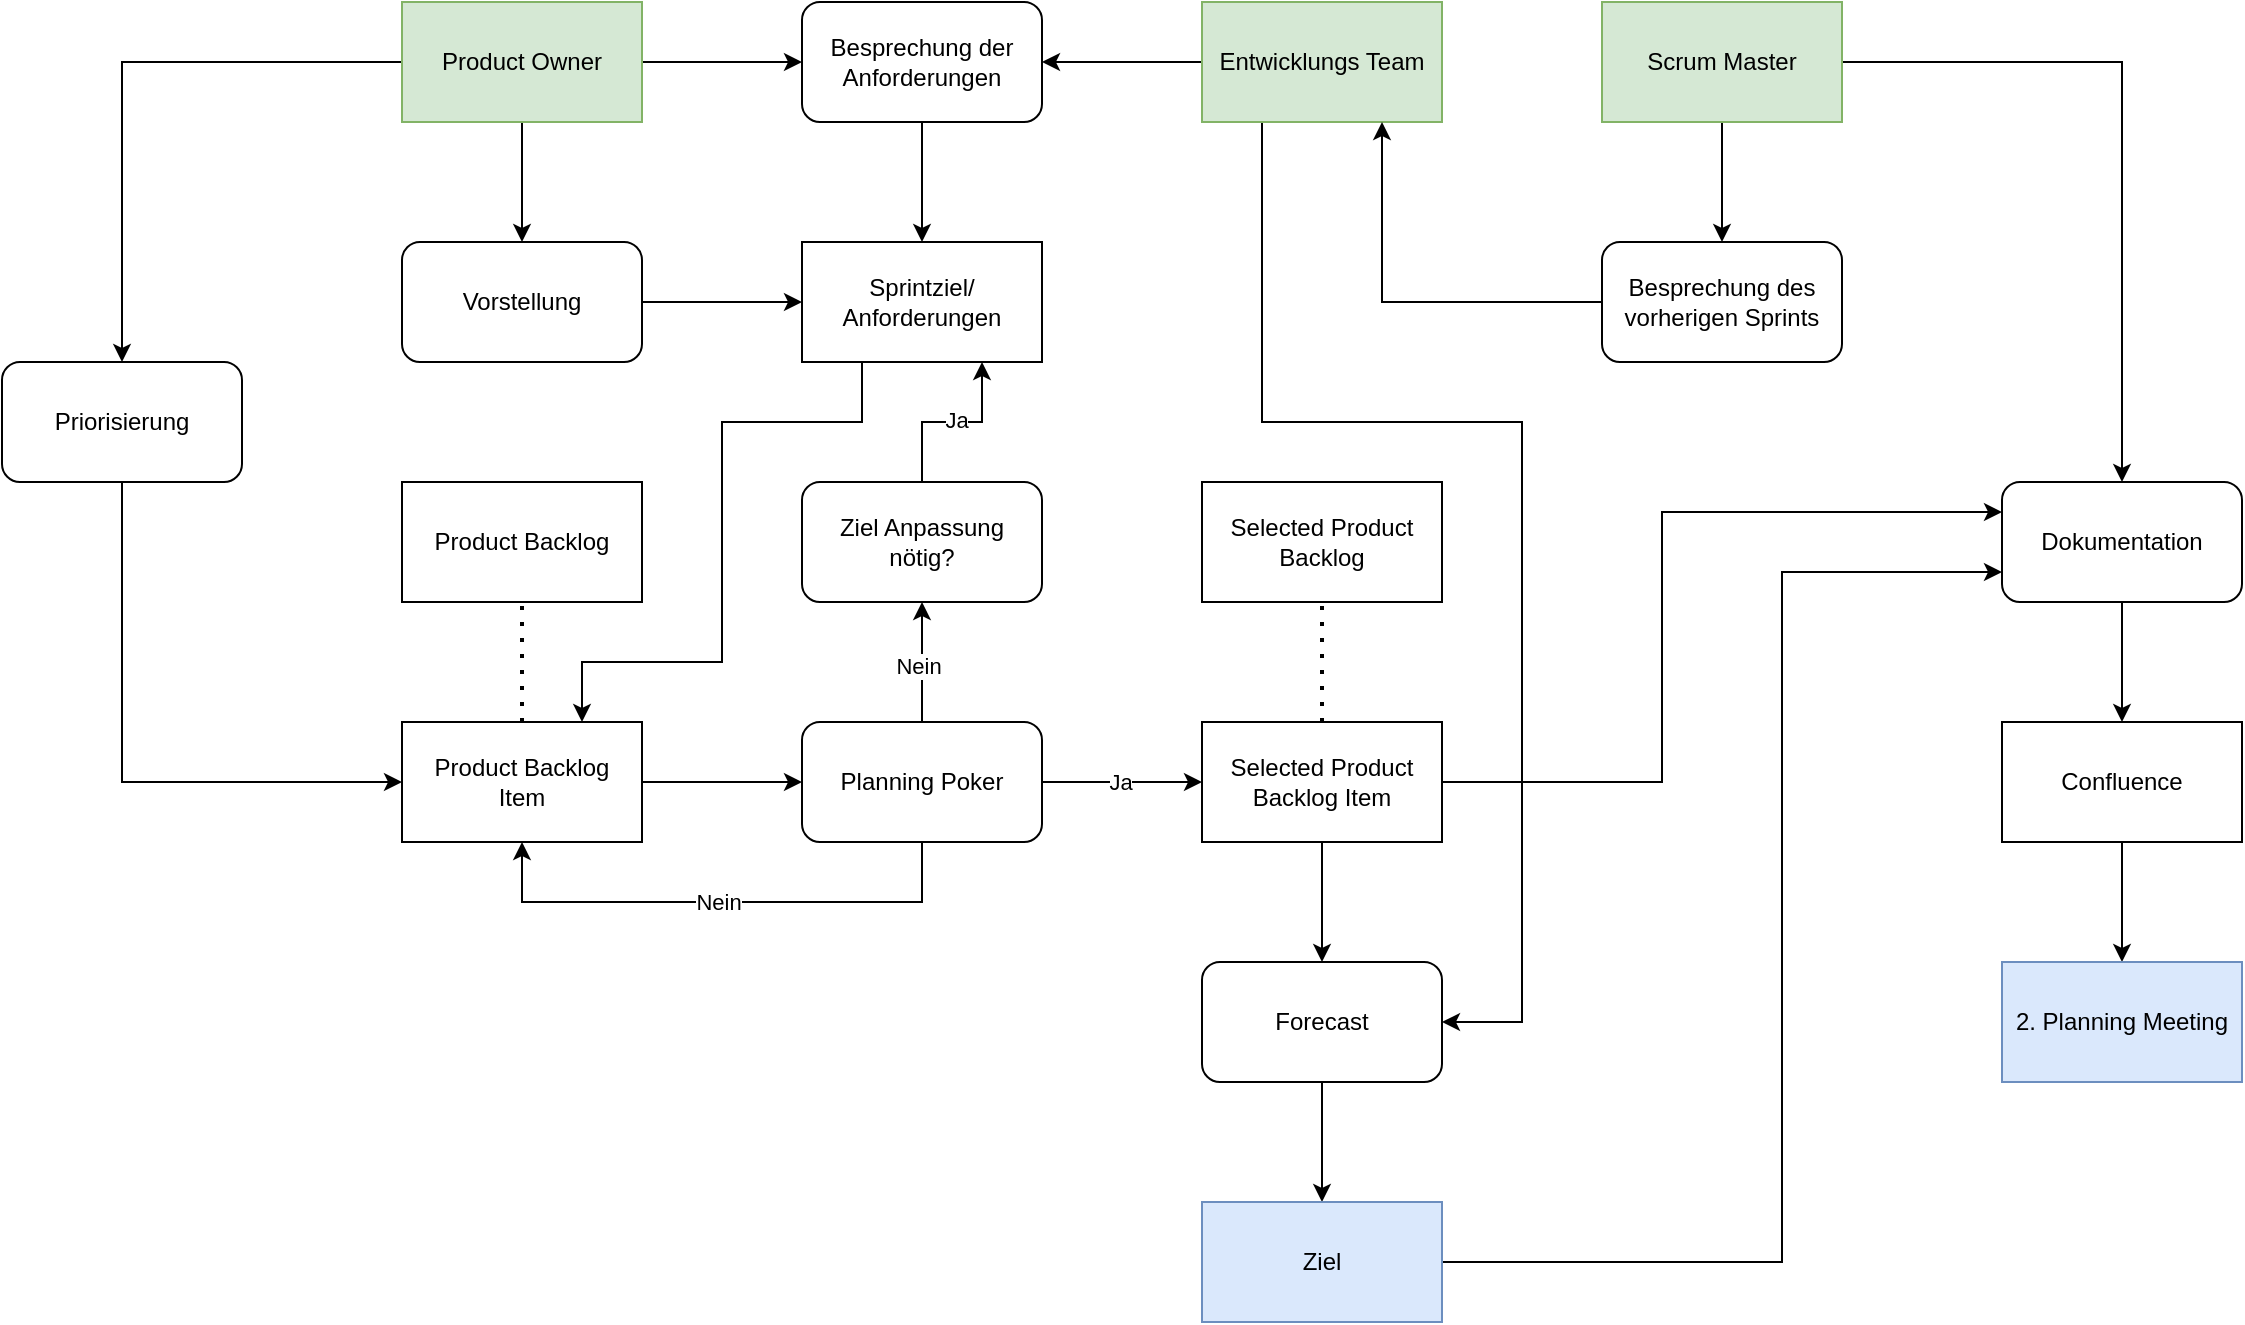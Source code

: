 <mxfile version="22.0.8" type="github">
  <diagram id="C5RBs43oDa-KdzZeNtuy" name="Page-1">
    <mxGraphModel dx="2647" dy="1373" grid="1" gridSize="10" guides="1" tooltips="1" connect="1" arrows="1" fold="1" page="1" pageScale="1" pageWidth="827" pageHeight="1169" math="0" shadow="0">
      <root>
        <mxCell id="WIyWlLk6GJQsqaUBKTNV-0" />
        <mxCell id="WIyWlLk6GJQsqaUBKTNV-1" parent="WIyWlLk6GJQsqaUBKTNV-0" />
        <mxCell id="LqseYLnrZS91-2_6GQep-4" style="edgeStyle=orthogonalEdgeStyle;rounded=0;orthogonalLoop=1;jettySize=auto;html=1;exitX=0.5;exitY=1;exitDx=0;exitDy=0;entryX=0.5;entryY=0;entryDx=0;entryDy=0;" edge="1" parent="WIyWlLk6GJQsqaUBKTNV-1" source="LqseYLnrZS91-2_6GQep-0" target="LqseYLnrZS91-2_6GQep-1">
          <mxGeometry relative="1" as="geometry">
            <mxPoint x="260" y="170" as="targetPoint" />
          </mxGeometry>
        </mxCell>
        <mxCell id="LqseYLnrZS91-2_6GQep-8" style="edgeStyle=orthogonalEdgeStyle;rounded=0;orthogonalLoop=1;jettySize=auto;html=1;exitX=1;exitY=0.5;exitDx=0;exitDy=0;entryX=0;entryY=0.5;entryDx=0;entryDy=0;" edge="1" parent="WIyWlLk6GJQsqaUBKTNV-1" source="LqseYLnrZS91-2_6GQep-0" target="LqseYLnrZS91-2_6GQep-7">
          <mxGeometry relative="1" as="geometry" />
        </mxCell>
        <mxCell id="LqseYLnrZS91-2_6GQep-24" style="edgeStyle=orthogonalEdgeStyle;rounded=0;orthogonalLoop=1;jettySize=auto;html=1;exitX=0;exitY=0.5;exitDx=0;exitDy=0;entryX=0.5;entryY=0;entryDx=0;entryDy=0;" edge="1" parent="WIyWlLk6GJQsqaUBKTNV-1" source="LqseYLnrZS91-2_6GQep-0" target="LqseYLnrZS91-2_6GQep-23">
          <mxGeometry relative="1" as="geometry" />
        </mxCell>
        <mxCell id="LqseYLnrZS91-2_6GQep-0" value="Product Owner" style="rounded=0;whiteSpace=wrap;html=1;fillColor=#d5e8d4;strokeColor=#82b366;" vertex="1" parent="WIyWlLk6GJQsqaUBKTNV-1">
          <mxGeometry x="200" y="80" width="120" height="60" as="geometry" />
        </mxCell>
        <mxCell id="LqseYLnrZS91-2_6GQep-6" style="edgeStyle=orthogonalEdgeStyle;rounded=0;orthogonalLoop=1;jettySize=auto;html=1;exitX=1;exitY=0.5;exitDx=0;exitDy=0;entryX=0;entryY=0.5;entryDx=0;entryDy=0;" edge="1" parent="WIyWlLk6GJQsqaUBKTNV-1" source="LqseYLnrZS91-2_6GQep-1" target="LqseYLnrZS91-2_6GQep-2">
          <mxGeometry relative="1" as="geometry" />
        </mxCell>
        <mxCell id="LqseYLnrZS91-2_6GQep-1" value="Vorstellung" style="rounded=1;whiteSpace=wrap;html=1;" vertex="1" parent="WIyWlLk6GJQsqaUBKTNV-1">
          <mxGeometry x="200" y="200" width="120" height="60" as="geometry" />
        </mxCell>
        <mxCell id="LqseYLnrZS91-2_6GQep-51" style="edgeStyle=orthogonalEdgeStyle;rounded=0;orthogonalLoop=1;jettySize=auto;html=1;exitX=0.25;exitY=1;exitDx=0;exitDy=0;entryX=0.75;entryY=0;entryDx=0;entryDy=0;" edge="1" parent="WIyWlLk6GJQsqaUBKTNV-1" source="LqseYLnrZS91-2_6GQep-2" target="LqseYLnrZS91-2_6GQep-20">
          <mxGeometry relative="1" as="geometry">
            <Array as="points">
              <mxPoint x="430" y="290" />
              <mxPoint x="360" y="290" />
              <mxPoint x="360" y="410" />
              <mxPoint x="290" y="410" />
            </Array>
          </mxGeometry>
        </mxCell>
        <mxCell id="LqseYLnrZS91-2_6GQep-2" value="Sprintziel/&lt;br&gt;Anforderungen" style="rounded=0;whiteSpace=wrap;html=1;" vertex="1" parent="WIyWlLk6GJQsqaUBKTNV-1">
          <mxGeometry x="400" y="200" width="120" height="60" as="geometry" />
        </mxCell>
        <mxCell id="LqseYLnrZS91-2_6GQep-9" style="edgeStyle=orthogonalEdgeStyle;rounded=0;orthogonalLoop=1;jettySize=auto;html=1;exitX=0;exitY=0.5;exitDx=0;exitDy=0;entryX=1;entryY=0.5;entryDx=0;entryDy=0;" edge="1" parent="WIyWlLk6GJQsqaUBKTNV-1" source="LqseYLnrZS91-2_6GQep-3" target="LqseYLnrZS91-2_6GQep-7">
          <mxGeometry relative="1" as="geometry" />
        </mxCell>
        <mxCell id="LqseYLnrZS91-2_6GQep-63" style="edgeStyle=orthogonalEdgeStyle;rounded=0;orthogonalLoop=1;jettySize=auto;html=1;exitX=0.25;exitY=1;exitDx=0;exitDy=0;entryX=1;entryY=0.5;entryDx=0;entryDy=0;" edge="1" parent="WIyWlLk6GJQsqaUBKTNV-1" source="LqseYLnrZS91-2_6GQep-3" target="LqseYLnrZS91-2_6GQep-36">
          <mxGeometry relative="1" as="geometry">
            <mxPoint x="780" y="600" as="targetPoint" />
            <Array as="points">
              <mxPoint x="630" y="290" />
              <mxPoint x="760" y="290" />
              <mxPoint x="760" y="590" />
            </Array>
          </mxGeometry>
        </mxCell>
        <mxCell id="LqseYLnrZS91-2_6GQep-3" value="Entwicklungs Team" style="rounded=0;whiteSpace=wrap;html=1;fillColor=#d5e8d4;strokeColor=#82b366;" vertex="1" parent="WIyWlLk6GJQsqaUBKTNV-1">
          <mxGeometry x="600" y="80" width="120" height="60" as="geometry" />
        </mxCell>
        <mxCell id="LqseYLnrZS91-2_6GQep-10" style="edgeStyle=orthogonalEdgeStyle;rounded=0;orthogonalLoop=1;jettySize=auto;html=1;exitX=0.5;exitY=1;exitDx=0;exitDy=0;entryX=0.5;entryY=0;entryDx=0;entryDy=0;" edge="1" parent="WIyWlLk6GJQsqaUBKTNV-1" source="LqseYLnrZS91-2_6GQep-7" target="LqseYLnrZS91-2_6GQep-2">
          <mxGeometry relative="1" as="geometry" />
        </mxCell>
        <mxCell id="LqseYLnrZS91-2_6GQep-7" value="Besprechung der&lt;br&gt;Anforderungen" style="rounded=1;whiteSpace=wrap;html=1;" vertex="1" parent="WIyWlLk6GJQsqaUBKTNV-1">
          <mxGeometry x="400" y="80" width="120" height="60" as="geometry" />
        </mxCell>
        <mxCell id="LqseYLnrZS91-2_6GQep-13" value="Product Backlog" style="rounded=0;whiteSpace=wrap;html=1;" vertex="1" parent="WIyWlLk6GJQsqaUBKTNV-1">
          <mxGeometry x="200" y="320" width="120" height="60" as="geometry" />
        </mxCell>
        <mxCell id="LqseYLnrZS91-2_6GQep-27" style="edgeStyle=orthogonalEdgeStyle;rounded=0;orthogonalLoop=1;jettySize=auto;html=1;exitX=1;exitY=0.5;exitDx=0;exitDy=0;entryX=0;entryY=0.5;entryDx=0;entryDy=0;" edge="1" parent="WIyWlLk6GJQsqaUBKTNV-1" source="LqseYLnrZS91-2_6GQep-20" target="LqseYLnrZS91-2_6GQep-26">
          <mxGeometry relative="1" as="geometry" />
        </mxCell>
        <mxCell id="LqseYLnrZS91-2_6GQep-20" value="Product Backlog&lt;br&gt;Item" style="rounded=0;whiteSpace=wrap;html=1;" vertex="1" parent="WIyWlLk6GJQsqaUBKTNV-1">
          <mxGeometry x="200" y="440" width="120" height="60" as="geometry" />
        </mxCell>
        <mxCell id="LqseYLnrZS91-2_6GQep-22" value="" style="endArrow=none;dashed=1;html=1;dashPattern=1 3;strokeWidth=2;rounded=0;exitX=0.5;exitY=0;exitDx=0;exitDy=0;entryX=0.5;entryY=1;entryDx=0;entryDy=0;" edge="1" parent="WIyWlLk6GJQsqaUBKTNV-1" source="LqseYLnrZS91-2_6GQep-20" target="LqseYLnrZS91-2_6GQep-13">
          <mxGeometry width="50" height="50" relative="1" as="geometry">
            <mxPoint x="440" y="400" as="sourcePoint" />
            <mxPoint x="460" y="380" as="targetPoint" />
          </mxGeometry>
        </mxCell>
        <mxCell id="LqseYLnrZS91-2_6GQep-25" style="edgeStyle=orthogonalEdgeStyle;rounded=0;orthogonalLoop=1;jettySize=auto;html=1;exitX=0.5;exitY=1;exitDx=0;exitDy=0;entryX=0;entryY=0.5;entryDx=0;entryDy=0;" edge="1" parent="WIyWlLk6GJQsqaUBKTNV-1" source="LqseYLnrZS91-2_6GQep-23" target="LqseYLnrZS91-2_6GQep-20">
          <mxGeometry relative="1" as="geometry" />
        </mxCell>
        <mxCell id="LqseYLnrZS91-2_6GQep-23" value="Priorisierung" style="rounded=1;whiteSpace=wrap;html=1;" vertex="1" parent="WIyWlLk6GJQsqaUBKTNV-1">
          <mxGeometry y="260" width="120" height="60" as="geometry" />
        </mxCell>
        <mxCell id="LqseYLnrZS91-2_6GQep-28" style="edgeStyle=orthogonalEdgeStyle;rounded=0;orthogonalLoop=1;jettySize=auto;html=1;exitX=0.5;exitY=1;exitDx=0;exitDy=0;entryX=0.5;entryY=1;entryDx=0;entryDy=0;" edge="1" parent="WIyWlLk6GJQsqaUBKTNV-1" source="LqseYLnrZS91-2_6GQep-26" target="LqseYLnrZS91-2_6GQep-20">
          <mxGeometry relative="1" as="geometry">
            <Array as="points">
              <mxPoint x="460" y="530" />
              <mxPoint x="260" y="530" />
            </Array>
          </mxGeometry>
        </mxCell>
        <mxCell id="LqseYLnrZS91-2_6GQep-29" value="Nein" style="edgeLabel;html=1;align=center;verticalAlign=middle;resizable=0;points=[];" vertex="1" connectable="0" parent="LqseYLnrZS91-2_6GQep-28">
          <mxGeometry x="0.017" relative="1" as="geometry">
            <mxPoint as="offset" />
          </mxGeometry>
        </mxCell>
        <mxCell id="LqseYLnrZS91-2_6GQep-31" style="edgeStyle=orthogonalEdgeStyle;rounded=0;orthogonalLoop=1;jettySize=auto;html=1;exitX=1;exitY=0.5;exitDx=0;exitDy=0;entryX=0;entryY=0.5;entryDx=0;entryDy=0;" edge="1" parent="WIyWlLk6GJQsqaUBKTNV-1" source="LqseYLnrZS91-2_6GQep-26" target="LqseYLnrZS91-2_6GQep-30">
          <mxGeometry relative="1" as="geometry" />
        </mxCell>
        <mxCell id="LqseYLnrZS91-2_6GQep-32" value="Ja" style="edgeLabel;html=1;align=center;verticalAlign=middle;resizable=0;points=[];" vertex="1" connectable="0" parent="LqseYLnrZS91-2_6GQep-31">
          <mxGeometry x="-0.023" relative="1" as="geometry">
            <mxPoint as="offset" />
          </mxGeometry>
        </mxCell>
        <mxCell id="LqseYLnrZS91-2_6GQep-53" style="edgeStyle=orthogonalEdgeStyle;rounded=0;orthogonalLoop=1;jettySize=auto;html=1;exitX=0.5;exitY=0;exitDx=0;exitDy=0;entryX=0.5;entryY=1;entryDx=0;entryDy=0;" edge="1" parent="WIyWlLk6GJQsqaUBKTNV-1" source="LqseYLnrZS91-2_6GQep-26" target="LqseYLnrZS91-2_6GQep-52">
          <mxGeometry relative="1" as="geometry" />
        </mxCell>
        <mxCell id="LqseYLnrZS91-2_6GQep-54" value="Nein" style="edgeLabel;html=1;align=center;verticalAlign=middle;resizable=0;points=[];" vertex="1" connectable="0" parent="LqseYLnrZS91-2_6GQep-53">
          <mxGeometry x="-0.072" y="2" relative="1" as="geometry">
            <mxPoint as="offset" />
          </mxGeometry>
        </mxCell>
        <mxCell id="LqseYLnrZS91-2_6GQep-26" value="Planning Poker" style="rounded=1;whiteSpace=wrap;html=1;" vertex="1" parent="WIyWlLk6GJQsqaUBKTNV-1">
          <mxGeometry x="400" y="440" width="120" height="60" as="geometry" />
        </mxCell>
        <mxCell id="LqseYLnrZS91-2_6GQep-62" style="edgeStyle=orthogonalEdgeStyle;rounded=0;orthogonalLoop=1;jettySize=auto;html=1;exitX=0.5;exitY=1;exitDx=0;exitDy=0;entryX=0.5;entryY=0;entryDx=0;entryDy=0;" edge="1" parent="WIyWlLk6GJQsqaUBKTNV-1" source="LqseYLnrZS91-2_6GQep-30" target="LqseYLnrZS91-2_6GQep-36">
          <mxGeometry relative="1" as="geometry" />
        </mxCell>
        <mxCell id="LqseYLnrZS91-2_6GQep-68" style="edgeStyle=orthogonalEdgeStyle;rounded=0;orthogonalLoop=1;jettySize=auto;html=1;exitX=1;exitY=0.5;exitDx=0;exitDy=0;entryX=0;entryY=0.25;entryDx=0;entryDy=0;" edge="1" parent="WIyWlLk6GJQsqaUBKTNV-1" source="LqseYLnrZS91-2_6GQep-30" target="LqseYLnrZS91-2_6GQep-65">
          <mxGeometry relative="1" as="geometry">
            <Array as="points">
              <mxPoint x="830" y="470" />
              <mxPoint x="830" y="335" />
            </Array>
          </mxGeometry>
        </mxCell>
        <mxCell id="LqseYLnrZS91-2_6GQep-30" value="Selected Product Backlog Item" style="rounded=0;whiteSpace=wrap;html=1;" vertex="1" parent="WIyWlLk6GJQsqaUBKTNV-1">
          <mxGeometry x="600" y="440" width="120" height="60" as="geometry" />
        </mxCell>
        <mxCell id="LqseYLnrZS91-2_6GQep-33" value="Selected Product Backlog" style="rounded=0;whiteSpace=wrap;html=1;" vertex="1" parent="WIyWlLk6GJQsqaUBKTNV-1">
          <mxGeometry x="600" y="320" width="120" height="60" as="geometry" />
        </mxCell>
        <mxCell id="LqseYLnrZS91-2_6GQep-34" value="" style="endArrow=none;dashed=1;html=1;dashPattern=1 3;strokeWidth=2;rounded=0;entryX=0.5;entryY=1;entryDx=0;entryDy=0;exitX=0.5;exitY=0;exitDx=0;exitDy=0;" edge="1" parent="WIyWlLk6GJQsqaUBKTNV-1" source="LqseYLnrZS91-2_6GQep-30" target="LqseYLnrZS91-2_6GQep-33">
          <mxGeometry width="50" height="50" relative="1" as="geometry">
            <mxPoint x="530" y="400" as="sourcePoint" />
            <mxPoint x="580" y="350" as="targetPoint" />
          </mxGeometry>
        </mxCell>
        <mxCell id="LqseYLnrZS91-2_6GQep-43" style="edgeStyle=orthogonalEdgeStyle;rounded=0;orthogonalLoop=1;jettySize=auto;html=1;exitX=0.5;exitY=1;exitDx=0;exitDy=0;entryX=0.5;entryY=0;entryDx=0;entryDy=0;" edge="1" parent="WIyWlLk6GJQsqaUBKTNV-1" source="LqseYLnrZS91-2_6GQep-36" target="LqseYLnrZS91-2_6GQep-42">
          <mxGeometry relative="1" as="geometry" />
        </mxCell>
        <mxCell id="LqseYLnrZS91-2_6GQep-36" value="Forecast" style="rounded=1;whiteSpace=wrap;html=1;" vertex="1" parent="WIyWlLk6GJQsqaUBKTNV-1">
          <mxGeometry x="600" y="560" width="120" height="60" as="geometry" />
        </mxCell>
        <mxCell id="LqseYLnrZS91-2_6GQep-69" style="edgeStyle=orthogonalEdgeStyle;rounded=0;orthogonalLoop=1;jettySize=auto;html=1;exitX=1;exitY=0.5;exitDx=0;exitDy=0;entryX=0;entryY=0.75;entryDx=0;entryDy=0;" edge="1" parent="WIyWlLk6GJQsqaUBKTNV-1" source="LqseYLnrZS91-2_6GQep-42" target="LqseYLnrZS91-2_6GQep-65">
          <mxGeometry relative="1" as="geometry">
            <Array as="points">
              <mxPoint x="890" y="710" />
              <mxPoint x="890" y="365" />
            </Array>
          </mxGeometry>
        </mxCell>
        <mxCell id="LqseYLnrZS91-2_6GQep-42" value="Ziel" style="rounded=0;whiteSpace=wrap;html=1;fillColor=#dae8fc;strokeColor=#6c8ebf;" vertex="1" parent="WIyWlLk6GJQsqaUBKTNV-1">
          <mxGeometry x="600" y="680" width="120" height="60" as="geometry" />
        </mxCell>
        <mxCell id="LqseYLnrZS91-2_6GQep-48" style="edgeStyle=orthogonalEdgeStyle;rounded=0;orthogonalLoop=1;jettySize=auto;html=1;exitX=0.5;exitY=1;exitDx=0;exitDy=0;entryX=0.5;entryY=0;entryDx=0;entryDy=0;" edge="1" parent="WIyWlLk6GJQsqaUBKTNV-1" source="LqseYLnrZS91-2_6GQep-44" target="LqseYLnrZS91-2_6GQep-47">
          <mxGeometry relative="1" as="geometry" />
        </mxCell>
        <mxCell id="LqseYLnrZS91-2_6GQep-60" style="edgeStyle=orthogonalEdgeStyle;rounded=0;orthogonalLoop=1;jettySize=auto;html=1;exitX=1;exitY=0.5;exitDx=0;exitDy=0;entryX=0.5;entryY=0;entryDx=0;entryDy=0;" edge="1" parent="WIyWlLk6GJQsqaUBKTNV-1" source="LqseYLnrZS91-2_6GQep-44" target="LqseYLnrZS91-2_6GQep-65">
          <mxGeometry relative="1" as="geometry">
            <mxPoint x="1060" y="320" as="targetPoint" />
          </mxGeometry>
        </mxCell>
        <mxCell id="LqseYLnrZS91-2_6GQep-44" value="Scrum Master" style="rounded=0;whiteSpace=wrap;html=1;fillColor=#d5e8d4;strokeColor=#82b366;" vertex="1" parent="WIyWlLk6GJQsqaUBKTNV-1">
          <mxGeometry x="800" y="80" width="120" height="60" as="geometry" />
        </mxCell>
        <mxCell id="LqseYLnrZS91-2_6GQep-49" style="edgeStyle=orthogonalEdgeStyle;rounded=0;orthogonalLoop=1;jettySize=auto;html=1;exitX=0;exitY=0.5;exitDx=0;exitDy=0;entryX=0.75;entryY=1;entryDx=0;entryDy=0;" edge="1" parent="WIyWlLk6GJQsqaUBKTNV-1" source="LqseYLnrZS91-2_6GQep-47" target="LqseYLnrZS91-2_6GQep-3">
          <mxGeometry relative="1" as="geometry" />
        </mxCell>
        <mxCell id="LqseYLnrZS91-2_6GQep-47" value="Besprechung des vorherigen Sprints" style="rounded=1;whiteSpace=wrap;html=1;" vertex="1" parent="WIyWlLk6GJQsqaUBKTNV-1">
          <mxGeometry x="800" y="200" width="120" height="60" as="geometry" />
        </mxCell>
        <mxCell id="LqseYLnrZS91-2_6GQep-55" style="edgeStyle=orthogonalEdgeStyle;rounded=0;orthogonalLoop=1;jettySize=auto;html=1;exitX=0.5;exitY=0;exitDx=0;exitDy=0;entryX=0.75;entryY=1;entryDx=0;entryDy=0;" edge="1" parent="WIyWlLk6GJQsqaUBKTNV-1" source="LqseYLnrZS91-2_6GQep-52" target="LqseYLnrZS91-2_6GQep-2">
          <mxGeometry relative="1" as="geometry" />
        </mxCell>
        <mxCell id="LqseYLnrZS91-2_6GQep-56" value="Ja" style="edgeLabel;html=1;align=center;verticalAlign=middle;resizable=0;points=[];" vertex="1" connectable="0" parent="LqseYLnrZS91-2_6GQep-55">
          <mxGeometry x="0.033" y="1" relative="1" as="geometry">
            <mxPoint as="offset" />
          </mxGeometry>
        </mxCell>
        <mxCell id="LqseYLnrZS91-2_6GQep-52" value="Ziel Anpassung&lt;br&gt;nötig?" style="rounded=1;whiteSpace=wrap;html=1;" vertex="1" parent="WIyWlLk6GJQsqaUBKTNV-1">
          <mxGeometry x="400" y="320" width="120" height="60" as="geometry" />
        </mxCell>
        <mxCell id="LqseYLnrZS91-2_6GQep-67" style="edgeStyle=orthogonalEdgeStyle;rounded=0;orthogonalLoop=1;jettySize=auto;html=1;exitX=0.5;exitY=1;exitDx=0;exitDy=0;entryX=0.5;entryY=0;entryDx=0;entryDy=0;" edge="1" parent="WIyWlLk6GJQsqaUBKTNV-1" source="LqseYLnrZS91-2_6GQep-58" target="LqseYLnrZS91-2_6GQep-59">
          <mxGeometry relative="1" as="geometry" />
        </mxCell>
        <mxCell id="LqseYLnrZS91-2_6GQep-58" value="Confluence" style="rounded=0;whiteSpace=wrap;html=1;" vertex="1" parent="WIyWlLk6GJQsqaUBKTNV-1">
          <mxGeometry x="1000" y="440" width="120" height="60" as="geometry" />
        </mxCell>
        <mxCell id="LqseYLnrZS91-2_6GQep-59" value="2. Planning Meeting" style="rounded=0;whiteSpace=wrap;html=1;fillColor=#dae8fc;strokeColor=#6c8ebf;" vertex="1" parent="WIyWlLk6GJQsqaUBKTNV-1">
          <mxGeometry x="1000" y="560" width="120" height="60" as="geometry" />
        </mxCell>
        <mxCell id="LqseYLnrZS91-2_6GQep-66" style="edgeStyle=orthogonalEdgeStyle;rounded=0;orthogonalLoop=1;jettySize=auto;html=1;exitX=0.5;exitY=1;exitDx=0;exitDy=0;entryX=0.5;entryY=0;entryDx=0;entryDy=0;" edge="1" parent="WIyWlLk6GJQsqaUBKTNV-1" source="LqseYLnrZS91-2_6GQep-65" target="LqseYLnrZS91-2_6GQep-58">
          <mxGeometry relative="1" as="geometry" />
        </mxCell>
        <mxCell id="LqseYLnrZS91-2_6GQep-65" value="Dokumentation" style="rounded=1;whiteSpace=wrap;html=1;" vertex="1" parent="WIyWlLk6GJQsqaUBKTNV-1">
          <mxGeometry x="1000" y="320" width="120" height="60" as="geometry" />
        </mxCell>
      </root>
    </mxGraphModel>
  </diagram>
</mxfile>
